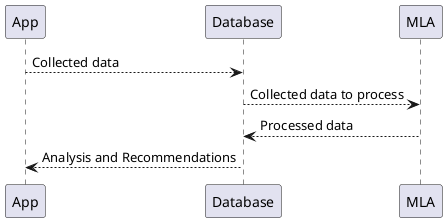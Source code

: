 @startuml
App --> Database: Collected data
Database --> MLA: Collected data to process
MLA --> Database: Processed data
Database --> App: Analysis and Recommendations
@enduml
